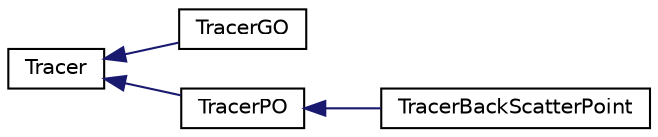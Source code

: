 digraph "Graphical Class Hierarchy"
{
  edge [fontname="Helvetica",fontsize="10",labelfontname="Helvetica",labelfontsize="10"];
  node [fontname="Helvetica",fontsize="10",shape=record];
  rankdir="LR";
  Node0 [label="Tracer",height=0.2,width=0.4,color="black", fillcolor="white", style="filled",URL="$class_tracer.html"];
  Node0 -> Node1 [dir="back",color="midnightblue",fontsize="10",style="solid",fontname="Helvetica"];
  Node1 [label="TracerGO",height=0.2,width=0.4,color="black", fillcolor="white", style="filled",URL="$class_tracer_g_o.html"];
  Node0 -> Node2 [dir="back",color="midnightblue",fontsize="10",style="solid",fontname="Helvetica"];
  Node2 [label="TracerPO",height=0.2,width=0.4,color="black", fillcolor="white", style="filled",URL="$class_tracer_p_o.html"];
  Node2 -> Node3 [dir="back",color="midnightblue",fontsize="10",style="solid",fontname="Helvetica"];
  Node3 [label="TracerBackScatterPoint",height=0.2,width=0.4,color="black", fillcolor="white", style="filled",URL="$class_tracer_back_scatter_point.html"];
}
